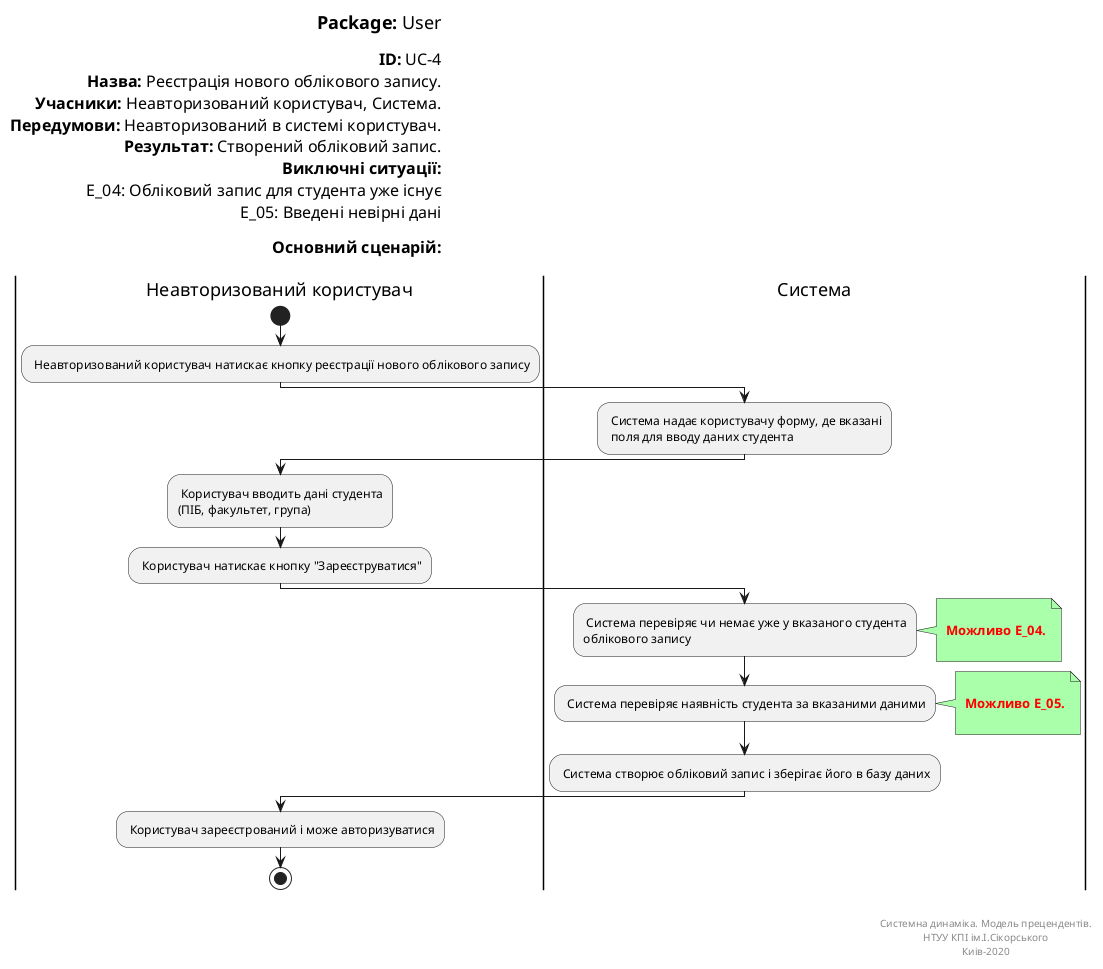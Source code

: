 @startuml
left header
<font color=000 size=18><b>Package:</b> User

<font color=000 size=16><b>ID:</b> UC-4
<font color=000 size=16><b>Назва:</b> Реєстрація нового облікового запису.
<font color=000 size=16><b>Учасники:</b> Неавторизований користувач, Система.
<font color=000 size=16><b>Передумови:</b> Неавторизований в системі користувач.
<font color=000 size=16><b>Результат:</b> Створений обліковий запис.
<font color=000 size=16><b>Виключні ситуації:</b>
<font color=000 size=16> E_04: Обліковий запис для студента уже існує
<font color=000 size=16> E_05: Введені невірні дані

<font color=000 size=16><b>Основний сценарій:</b>

end header

|Неавторизований користувач|
start
: Неавторизований користувач натискає кнопку реєстрації нового облікового запису;

|Система|
: Система надає користувачу форму, де вказані
 поля для вводу даних студента;

|Неавторизований користувач|
: Користувач вводить дані студента
(ПІБ, факультет, група);   

: Користувач натискає кнопку "Зареєструватися";

|Система|
: Система перевіряє чи немає уже у вказаного студента
облікового запису;
note right #aaffaa

<font color=red><b> Можливо E_04.

end note
: Система перевіряє наявність студента за вказаними даними;
note right #aaffaa

<font color=red><b> Можливо E_05.

end note

: Система створює обліковий запис і зберігає його в базу даних;

|Неавторизований користувач|

: Користувач зареєстрований і може авторизуватися;

stop;

right footer


Системна динаміка. Модель прецендентів.
НТУУ КПІ ім.І.Сікорського
Киів-2020
end footer
@enduml

